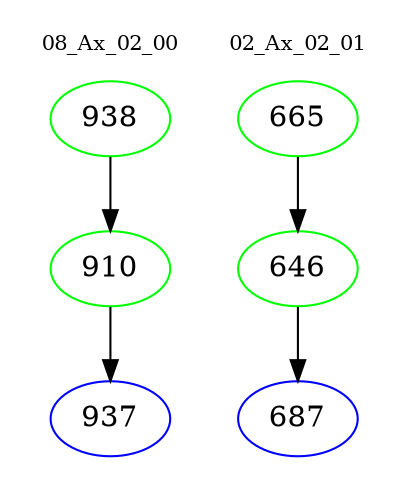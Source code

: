 digraph{
subgraph cluster_0 {
color = white
label = "08_Ax_02_00";
fontsize=10;
T0_938 [label="938", color="green"]
T0_938 -> T0_910 [color="black"]
T0_910 [label="910", color="green"]
T0_910 -> T0_937 [color="black"]
T0_937 [label="937", color="blue"]
}
subgraph cluster_1 {
color = white
label = "02_Ax_02_01";
fontsize=10;
T1_665 [label="665", color="green"]
T1_665 -> T1_646 [color="black"]
T1_646 [label="646", color="green"]
T1_646 -> T1_687 [color="black"]
T1_687 [label="687", color="blue"]
}
}
